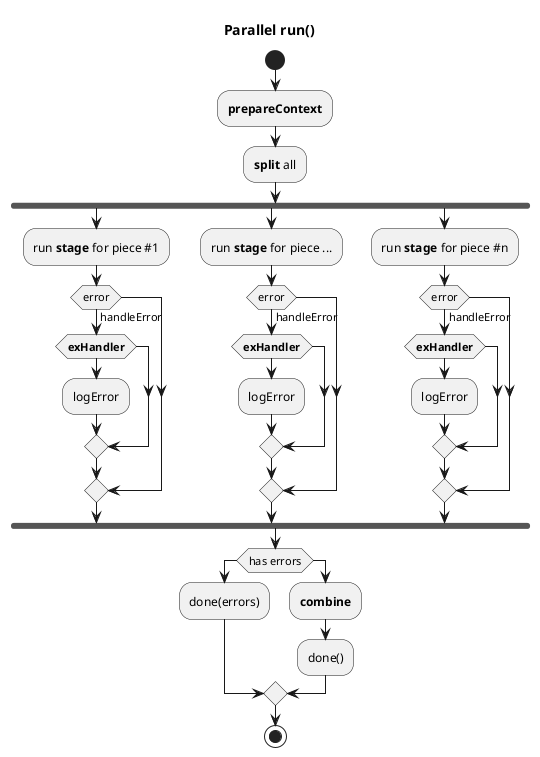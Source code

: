 @startuml

title Parallel run()

start
:**prepareContext**;
:**split** all;

fork
    :run **stage** for piece #1;
    if(error) then (handleError)
        if(**exHandler**)
        :logError;
        endif
    endif 
fork again
    :run **stage** for piece ...;
    if(error) then (handleError)
        if(**exHandler**)
        :logError;
        endif
    endif 
fork again
    :run **stage** for piece #n;
    if(error) then (handleError)
        if(**exHandler**)
        :logError;
        endif
    endif 
end fork

if(has errors) 
    :done(errors);
else
    :**combine**;
    :done();
endif
stop

@enduml